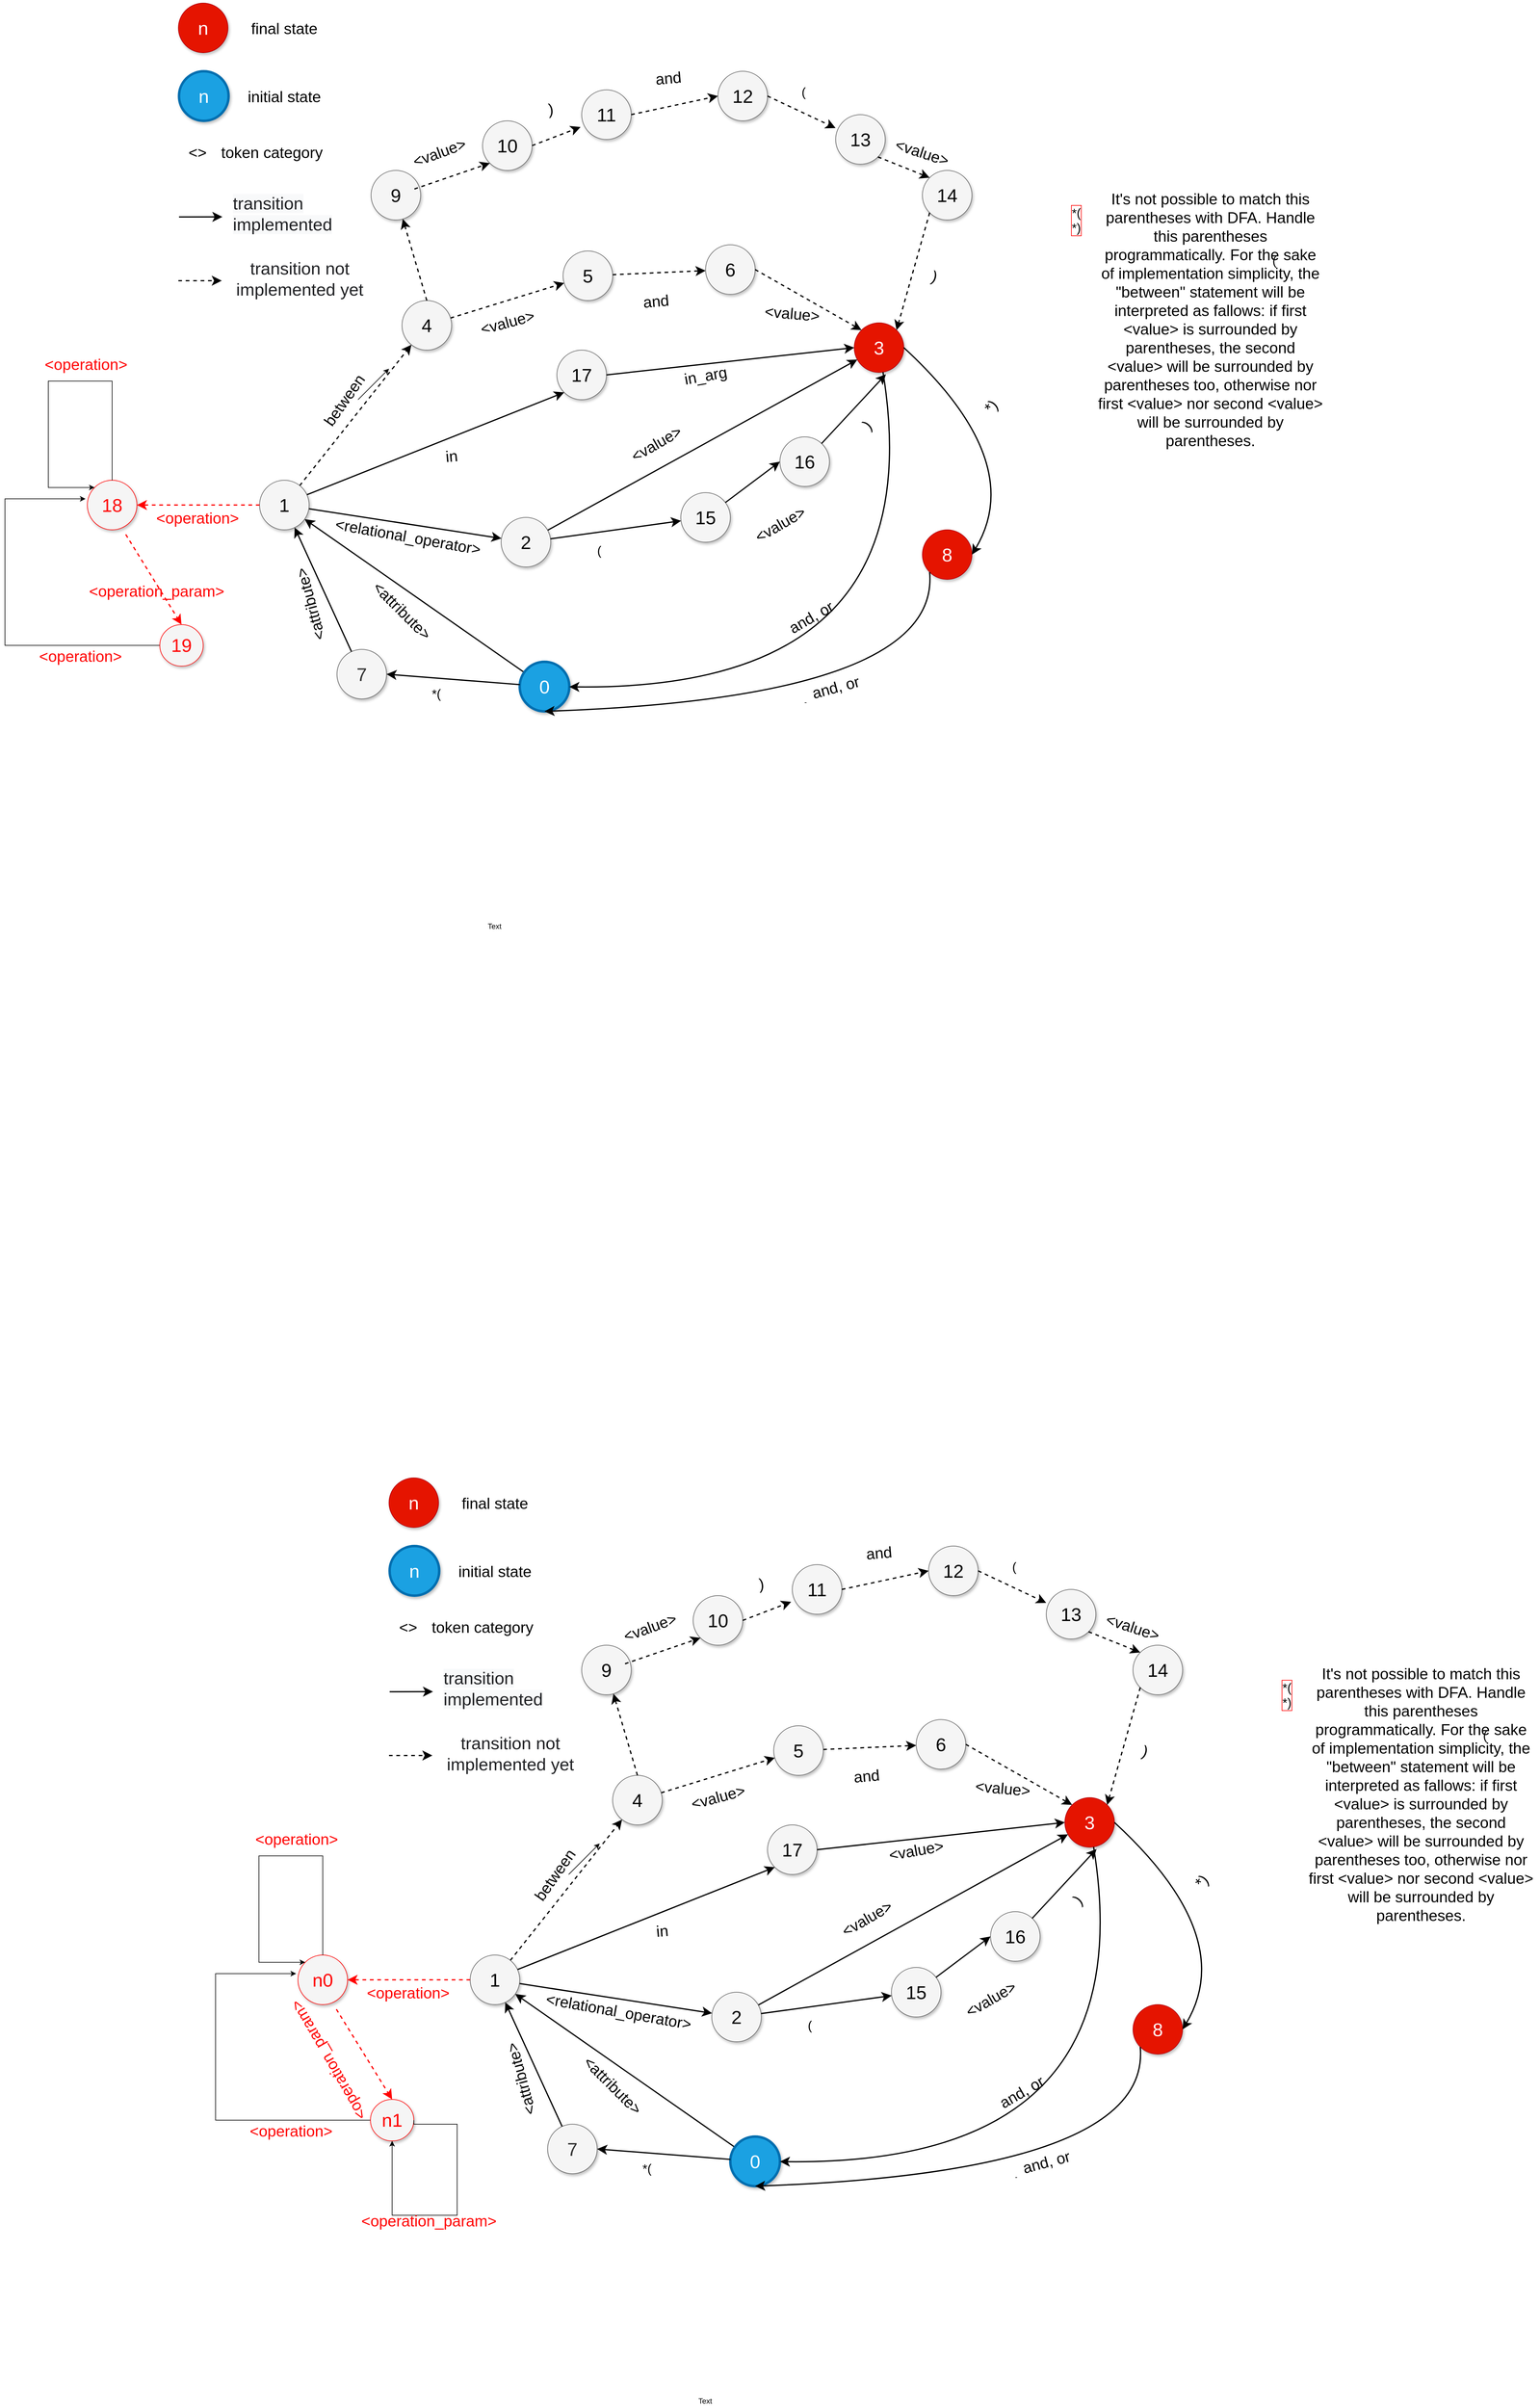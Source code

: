 <mxfile version="16.2.4" type="device"><diagram id="osMgv46of1AgDIOS48SX" name="Page-1"><mxGraphModel dx="2758" dy="1080" grid="1" gridSize="10" guides="1" tooltips="1" connect="1" arrows="1" fold="1" page="1" pageScale="1" pageWidth="827" pageHeight="1169" math="0" shadow="0"><root><mxCell id="0"/><mxCell id="1" parent="0"/><mxCell id="k3PAasYF03TYE0h-W1hV-1" style="edgeStyle=none;curved=1;html=1;startSize=10;endArrow=classic;endFill=1;endSize=10;strokeColor=#000000;strokeWidth=2;fontSize=12;" parent="1" source="k3PAasYF03TYE0h-W1hV-2" target="k3PAasYF03TYE0h-W1hV-5" edge="1"><mxGeometry relative="1" as="geometry"/></mxCell><mxCell id="k3PAasYF03TYE0h-W1hV-2" value="0" style="ellipse;whiteSpace=wrap;html=1;rounded=0;shadow=1;strokeColor=#006EAF;strokeWidth=4;fontSize=30;align=center;fillColor=#1ba1e2;fontColor=#ffffff;" parent="1" vertex="1"><mxGeometry x="971" y="1472.94" width="80" height="80" as="geometry"/></mxCell><mxCell id="k3PAasYF03TYE0h-W1hV-3" style="edgeStyle=none;curved=1;html=1;startSize=10;endFill=1;endSize=10;strokeWidth=2;fontSize=12;" parent="1" source="k3PAasYF03TYE0h-W1hV-5" target="k3PAasYF03TYE0h-W1hV-10" edge="1"><mxGeometry relative="1" as="geometry"/></mxCell><mxCell id="k3PAasYF03TYE0h-W1hV-4" style="edgeStyle=none;curved=1;html=1;startSize=10;endFill=1;endSize=10;strokeWidth=2;fontSize=12;dashed=1;" parent="1" source="k3PAasYF03TYE0h-W1hV-5" target="k3PAasYF03TYE0h-W1hV-8" edge="1"><mxGeometry relative="1" as="geometry"/></mxCell><mxCell id="k3PAasYF03TYE0h-W1hV-5" value="1" style="ellipse;whiteSpace=wrap;html=1;rounded=0;shadow=1;strokeColor=#666666;strokeWidth=1;fontSize=30;align=center;fillColor=#f5f5f5;" parent="1" vertex="1"><mxGeometry x="551" y="1180" width="80" height="80" as="geometry"/></mxCell><mxCell id="k3PAasYF03TYE0h-W1hV-6" value="3" style="ellipse;whiteSpace=wrap;html=1;rounded=0;shadow=1;strokeColor=#B20000;strokeWidth=1;fontSize=30;align=center;fillColor=#e51400;fontColor=#ffffff;" parent="1" vertex="1"><mxGeometry x="1511" y="926" width="80" height="80" as="geometry"/></mxCell><mxCell id="k3PAasYF03TYE0h-W1hV-7" style="edgeStyle=none;curved=1;html=1;startSize=10;endFill=1;endSize=10;strokeWidth=2;fontSize=12;dashed=1;" parent="1" source="k3PAasYF03TYE0h-W1hV-8" target="k3PAasYF03TYE0h-W1hV-12" edge="1"><mxGeometry relative="1" as="geometry"/></mxCell><mxCell id="k3PAasYF03TYE0h-W1hV-8" value="4" style="ellipse;whiteSpace=wrap;html=1;rounded=0;shadow=1;strokeColor=#666666;strokeWidth=1;fontSize=30;align=center;fillColor=#f5f5f5;" parent="1" vertex="1"><mxGeometry x="781" y="890" width="80" height="80" as="geometry"/></mxCell><mxCell id="k3PAasYF03TYE0h-W1hV-9" style="edgeStyle=none;curved=1;html=1;startSize=10;endFill=1;endSize=10;strokeWidth=2;fontSize=12;" parent="1" source="k3PAasYF03TYE0h-W1hV-10" target="k3PAasYF03TYE0h-W1hV-6" edge="1"><mxGeometry relative="1" as="geometry"/></mxCell><mxCell id="k3PAasYF03TYE0h-W1hV-10" value="2" style="ellipse;whiteSpace=wrap;html=1;rounded=0;shadow=1;strokeColor=#666666;strokeWidth=1;fontSize=30;align=center;fillColor=#f5f5f5;" parent="1" vertex="1"><mxGeometry x="941" y="1240" width="80" height="80" as="geometry"/></mxCell><mxCell id="k3PAasYF03TYE0h-W1hV-11" style="edgeStyle=none;curved=1;html=1;startSize=10;endFill=1;endSize=10;strokeWidth=2;fontSize=12;dashed=1;" parent="1" source="k3PAasYF03TYE0h-W1hV-12" target="k3PAasYF03TYE0h-W1hV-13" edge="1"><mxGeometry relative="1" as="geometry"/></mxCell><mxCell id="k3PAasYF03TYE0h-W1hV-12" value="5" style="ellipse;whiteSpace=wrap;html=1;rounded=0;shadow=1;strokeColor=#666666;strokeWidth=1;fontSize=30;align=center;fillColor=#f5f5f5;" parent="1" vertex="1"><mxGeometry x="1041" y="810" width="80" height="80" as="geometry"/></mxCell><mxCell id="k3PAasYF03TYE0h-W1hV-13" value="6" style="ellipse;whiteSpace=wrap;html=1;rounded=0;shadow=1;strokeColor=#666666;strokeWidth=1;fontSize=30;align=center;fillColor=#f5f5f5;" parent="1" vertex="1"><mxGeometry x="1271" y="800" width="80" height="80" as="geometry"/></mxCell><mxCell id="k3PAasYF03TYE0h-W1hV-14" value="&amp;lt;relational_operator&amp;gt;" style="text;html=1;strokeColor=none;fillColor=none;align=center;verticalAlign=middle;whiteSpace=wrap;rounded=0;shadow=1;labelBackgroundColor=none;fontSize=25;rotation=10;" parent="1" vertex="1"><mxGeometry x="771" y="1260" width="40" height="20" as="geometry"/></mxCell><mxCell id="k3PAasYF03TYE0h-W1hV-15" value="&amp;lt;value&amp;gt;" style="text;html=1;strokeColor=none;fillColor=none;align=center;verticalAlign=middle;whiteSpace=wrap;rounded=0;shadow=1;labelBackgroundColor=none;fontSize=25;rotation=-15;" parent="1" vertex="1"><mxGeometry x="931" y="904" width="40" height="40" as="geometry"/></mxCell><mxCell id="k3PAasYF03TYE0h-W1hV-16" value="7" style="ellipse;whiteSpace=wrap;html=1;rounded=0;shadow=1;strokeWidth=1;fontSize=30;align=center;fillColor=#f5f5f5;strokeColor=#666666;fontColor=#333333;" parent="1" vertex="1"><mxGeometry x="676" y="1452.94" width="80" height="80" as="geometry"/></mxCell><mxCell id="k3PAasYF03TYE0h-W1hV-17" style="edgeStyle=none;curved=1;html=1;startSize=10;endArrow=classic;endFill=1;endSize=10;strokeColor=#000000;strokeWidth=2;fontSize=12;entryX=1;entryY=0.5;entryDx=0;entryDy=0;" parent="1" source="k3PAasYF03TYE0h-W1hV-2" target="k3PAasYF03TYE0h-W1hV-16" edge="1"><mxGeometry relative="1" as="geometry"><mxPoint x="331" y="1350" as="sourcePoint"/><mxPoint x="551" y="1350" as="targetPoint"/></mxGeometry></mxCell><mxCell id="k3PAasYF03TYE0h-W1hV-18" value="*(" style="text;html=1;resizable=0;points=[];align=center;verticalAlign=middle;labelBackgroundColor=none;fontSize=20;" parent="k3PAasYF03TYE0h-W1hV-17" vertex="1" connectable="0"><mxGeometry x="0.255" y="-5" relative="1" as="geometry"><mxPoint x="-0.36" y="29.03" as="offset"/></mxGeometry></mxCell><mxCell id="k3PAasYF03TYE0h-W1hV-19" value="16" style="ellipse;whiteSpace=wrap;html=1;rounded=0;shadow=1;strokeColor=#666666;strokeWidth=1;fontSize=30;align=center;fillColor=#f5f5f5;" parent="1" vertex="1"><mxGeometry x="1391" y="1110" width="80" height="80" as="geometry"/></mxCell><mxCell id="k3PAasYF03TYE0h-W1hV-20" value="15" style="ellipse;whiteSpace=wrap;html=1;rounded=0;shadow=1;strokeColor=#666666;strokeWidth=1;fontSize=30;align=center;fillColor=#f5f5f5;" parent="1" vertex="1"><mxGeometry x="1231" y="1200" width="80" height="80" as="geometry"/></mxCell><mxCell id="k3PAasYF03TYE0h-W1hV-21" style="edgeStyle=none;curved=1;html=1;startSize=10;endFill=1;endSize=10;strokeWidth=2;fontSize=12;" parent="1" source="k3PAasYF03TYE0h-W1hV-10" target="k3PAasYF03TYE0h-W1hV-20" edge="1"><mxGeometry relative="1" as="geometry"><mxPoint x="1257.03" y="1002.626" as="sourcePoint"/><mxPoint x="1474.978" y="897.39" as="targetPoint"/></mxGeometry></mxCell><mxCell id="k3PAasYF03TYE0h-W1hV-22" style="edgeStyle=none;curved=1;html=1;startSize=10;endFill=1;endSize=10;strokeWidth=2;fontSize=12;entryX=0;entryY=0.5;entryDx=0;entryDy=0;" parent="1" source="k3PAasYF03TYE0h-W1hV-20" target="k3PAasYF03TYE0h-W1hV-19" edge="1"><mxGeometry relative="1" as="geometry"><mxPoint x="1440.996" y="1040.002" as="sourcePoint"/><mxPoint x="1524.388" y="1095.692" as="targetPoint"/></mxGeometry></mxCell><mxCell id="k3PAasYF03TYE0h-W1hV-23" style="edgeStyle=none;curved=1;html=1;startSize=10;endFill=1;endSize=10;strokeWidth=2;fontSize=12;entryX=0.638;entryY=1.038;entryDx=0;entryDy=0;entryPerimeter=0;" parent="1" source="k3PAasYF03TYE0h-W1hV-19" target="k3PAasYF03TYE0h-W1hV-6" edge="1"><mxGeometry relative="1" as="geometry"><mxPoint x="1361.004" y="1006.786" as="sourcePoint"/><mxPoint x="1523.25" y="950" as="targetPoint"/></mxGeometry></mxCell><mxCell id="k3PAasYF03TYE0h-W1hV-24" style="edgeStyle=none;curved=1;html=1;startSize=10;endFill=1;endSize=10;strokeWidth=2;fontSize=12;" parent="1" source="k3PAasYF03TYE0h-W1hV-6" target="k3PAasYF03TYE0h-W1hV-2" edge="1"><mxGeometry relative="1" as="geometry"><mxPoint x="1549.044" y="892.357" as="sourcePoint"/><mxPoint x="1902.965" y="1007.617" as="targetPoint"/><Array as="points"><mxPoint x="1641" y="1520"/></Array></mxGeometry></mxCell><mxCell id="k3PAasYF03TYE0h-W1hV-25" style="edgeStyle=none;curved=1;html=1;startSize=10;endFill=1;endSize=10;strokeWidth=2;fontSize=12;" parent="1" source="k3PAasYF03TYE0h-W1hV-16" target="k3PAasYF03TYE0h-W1hV-5" edge="1"><mxGeometry relative="1" as="geometry"><mxPoint x="554.273" y="1312.266" as="sourcePoint"/><mxPoint x="657.741" y="1017.738" as="targetPoint"/></mxGeometry></mxCell><mxCell id="k3PAasYF03TYE0h-W1hV-26" value="&amp;lt;attribute&amp;gt;" style="text;html=1;strokeColor=none;fillColor=none;align=center;verticalAlign=middle;whiteSpace=wrap;rounded=0;shadow=1;labelBackgroundColor=none;fontSize=25;rotation=-105;" parent="1" vertex="1"><mxGeometry x="621" y="1370" width="22" height="20" as="geometry"/></mxCell><mxCell id="k3PAasYF03TYE0h-W1hV-27" style="edgeStyle=none;curved=1;html=1;startSize=10;endFill=1;endSize=10;strokeWidth=2;fontSize=12;exitX=1;exitY=0.5;exitDx=0;exitDy=0;entryX=0;entryY=0;entryDx=0;entryDy=0;dashed=1;" parent="1" source="k3PAasYF03TYE0h-W1hV-13" target="k3PAasYF03TYE0h-W1hV-6" edge="1"><mxGeometry relative="1" as="geometry"><mxPoint x="987.911" y="744.587" as="sourcePoint"/><mxPoint x="1104.135" y="695.522" as="targetPoint"/></mxGeometry></mxCell><mxCell id="k3PAasYF03TYE0h-W1hV-28" value="8" style="ellipse;whiteSpace=wrap;html=1;rounded=0;shadow=1;strokeColor=#B20000;strokeWidth=1;fontSize=30;align=center;fillColor=#e51400;fontColor=#ffffff;" parent="1" vertex="1"><mxGeometry x="1621" y="1260" width="80" height="80" as="geometry"/></mxCell><mxCell id="k3PAasYF03TYE0h-W1hV-29" style="edgeStyle=none;curved=1;html=1;startSize=10;endFill=1;endSize=10;strokeWidth=2;fontSize=12;entryX=1;entryY=0.5;entryDx=0;entryDy=0;exitX=1;exitY=0.5;exitDx=0;exitDy=0;" parent="1" source="k3PAasYF03TYE0h-W1hV-6" target="k3PAasYF03TYE0h-W1hV-28" edge="1"><mxGeometry relative="1" as="geometry"><mxPoint x="1259.766" y="934.675" as="sourcePoint"/><mxPoint x="1298.54" y="863.04" as="targetPoint"/><Array as="points"><mxPoint x="1791" y="1150"/></Array></mxGeometry></mxCell><mxCell id="k3PAasYF03TYE0h-W1hV-30" value="-" style="edgeStyle=none;curved=1;html=1;startSize=10;endFill=1;endSize=10;strokeWidth=2;fontSize=12;exitX=0;exitY=1;exitDx=0;exitDy=0;entryX=0.5;entryY=1;entryDx=0;entryDy=0;" parent="1" source="k3PAasYF03TYE0h-W1hV-28" target="k3PAasYF03TYE0h-W1hV-2" edge="1"><mxGeometry relative="1" as="geometry"><mxPoint x="1305.722" y="855.608" as="sourcePoint"/><mxPoint x="438.036" y="1035.111" as="targetPoint"/><Array as="points"><mxPoint x="1651" y="1530"/></Array></mxGeometry></mxCell><mxCell id="k3PAasYF03TYE0h-W1hV-31" value="9" style="ellipse;whiteSpace=wrap;html=1;rounded=0;shadow=1;strokeColor=#666666;strokeWidth=1;fontSize=30;align=center;fillColor=#f5f5f5;" parent="1" vertex="1"><mxGeometry x="731" y="680" width="80" height="80" as="geometry"/></mxCell><mxCell id="k3PAasYF03TYE0h-W1hV-32" value="10" style="ellipse;whiteSpace=wrap;html=1;rounded=0;shadow=1;strokeColor=#666666;strokeWidth=1;fontSize=30;align=center;fillColor=#f5f5f5;" parent="1" vertex="1"><mxGeometry x="911" y="600" width="80" height="80" as="geometry"/></mxCell><mxCell id="k3PAasYF03TYE0h-W1hV-33" value="11" style="ellipse;whiteSpace=wrap;html=1;rounded=0;shadow=1;strokeColor=#666666;strokeWidth=1;fontSize=30;align=center;fillColor=#f5f5f5;" parent="1" vertex="1"><mxGeometry x="1071" y="550" width="80" height="80" as="geometry"/></mxCell><mxCell id="k3PAasYF03TYE0h-W1hV-34" value="12" style="ellipse;whiteSpace=wrap;html=1;rounded=0;shadow=1;strokeColor=#666666;strokeWidth=1;fontSize=30;align=center;fillColor=#f5f5f5;" parent="1" vertex="1"><mxGeometry x="1291" y="520" width="80" height="80" as="geometry"/></mxCell><mxCell id="k3PAasYF03TYE0h-W1hV-35" value="13" style="ellipse;whiteSpace=wrap;html=1;rounded=0;shadow=1;strokeColor=#666666;strokeWidth=1;fontSize=30;align=center;fillColor=#f5f5f5;" parent="1" vertex="1"><mxGeometry x="1481" y="590" width="80" height="80" as="geometry"/></mxCell><mxCell id="k3PAasYF03TYE0h-W1hV-36" value="14" style="ellipse;whiteSpace=wrap;html=1;rounded=0;shadow=1;strokeColor=#666666;strokeWidth=1;fontSize=30;align=center;fillColor=#f5f5f5;" parent="1" vertex="1"><mxGeometry x="1621" y="680" width="80" height="80" as="geometry"/></mxCell><mxCell id="k3PAasYF03TYE0h-W1hV-37" style="edgeStyle=none;curved=1;html=1;startSize=10;endFill=1;endSize=10;strokeWidth=2;fontSize=12;exitX=0.5;exitY=0;exitDx=0;exitDy=0;dashed=1;" parent="1" source="k3PAasYF03TYE0h-W1hV-8" target="k3PAasYF03TYE0h-W1hV-31" edge="1"><mxGeometry relative="1" as="geometry"><mxPoint x="871" y="860" as="sourcePoint"/><mxPoint x="777.858" y="749.996" as="targetPoint"/></mxGeometry></mxCell><mxCell id="k3PAasYF03TYE0h-W1hV-38" style="edgeStyle=none;curved=1;html=1;startSize=10;endFill=1;endSize=10;strokeWidth=2;fontSize=12;entryX=0;entryY=1;entryDx=0;entryDy=0;dashed=1;" parent="1" target="k3PAasYF03TYE0h-W1hV-32" edge="1"><mxGeometry relative="1" as="geometry"><mxPoint x="801" y="710" as="sourcePoint"/><mxPoint x="941" y="620" as="targetPoint"/></mxGeometry></mxCell><mxCell id="k3PAasYF03TYE0h-W1hV-39" style="edgeStyle=none;curved=1;html=1;startSize=10;endFill=1;endSize=10;strokeWidth=2;fontSize=12;entryX=-0.023;entryY=0.75;entryDx=0;entryDy=0;entryPerimeter=0;dashed=1;exitX=1;exitY=0.5;exitDx=0;exitDy=0;" parent="1" source="k3PAasYF03TYE0h-W1hV-32" target="k3PAasYF03TYE0h-W1hV-33" edge="1"><mxGeometry relative="1" as="geometry"><mxPoint x="971" y="640" as="sourcePoint"/><mxPoint x="1097.858" y="632.416" as="targetPoint"/></mxGeometry></mxCell><mxCell id="k3PAasYF03TYE0h-W1hV-40" style="edgeStyle=none;curved=1;html=1;startSize=10;endFill=1;endSize=10;strokeWidth=2;fontSize=12;exitX=1;exitY=0.5;exitDx=0;exitDy=0;entryX=0;entryY=0.5;entryDx=0;entryDy=0;dashed=1;" parent="1" source="k3PAasYF03TYE0h-W1hV-33" target="k3PAasYF03TYE0h-W1hV-34" edge="1"><mxGeometry relative="1" as="geometry"><mxPoint x="1170.497" y="673.793" as="sourcePoint"/><mxPoint x="1277.358" y="626.206" as="targetPoint"/></mxGeometry></mxCell><mxCell id="k3PAasYF03TYE0h-W1hV-41" style="edgeStyle=none;curved=1;html=1;startSize=10;endFill=1;endSize=10;strokeWidth=2;fontSize=12;exitX=1;exitY=0.5;exitDx=0;exitDy=0;entryX=-0.002;entryY=0.271;entryDx=0;entryDy=0;entryPerimeter=0;dashed=1;" parent="1" source="k3PAasYF03TYE0h-W1hV-34" target="k3PAasYF03TYE0h-W1hV-35" edge="1"><mxGeometry relative="1" as="geometry"><mxPoint x="1224.497" y="737.583" as="sourcePoint"/><mxPoint x="1331.358" y="689.996" as="targetPoint"/></mxGeometry></mxCell><mxCell id="k3PAasYF03TYE0h-W1hV-42" style="edgeStyle=none;curved=1;html=1;startSize=10;endFill=1;endSize=10;strokeWidth=2;fontSize=12;entryX=0;entryY=0;entryDx=0;entryDy=0;exitX=1;exitY=1;exitDx=0;exitDy=0;dashed=1;" parent="1" source="k3PAasYF03TYE0h-W1hV-35" target="k3PAasYF03TYE0h-W1hV-36" edge="1"><mxGeometry relative="1" as="geometry"><mxPoint x="1360.997" y="737.583" as="sourcePoint"/><mxPoint x="1467.858" y="689.996" as="targetPoint"/></mxGeometry></mxCell><mxCell id="k3PAasYF03TYE0h-W1hV-43" style="edgeStyle=none;curved=1;html=1;startSize=10;endFill=1;endSize=10;strokeWidth=2;fontSize=12;entryX=1;entryY=0;entryDx=0;entryDy=0;exitX=0;exitY=1;exitDx=0;exitDy=0;dashed=1;" parent="1" source="k3PAasYF03TYE0h-W1hV-36" target="k3PAasYF03TYE0h-W1hV-6" edge="1"><mxGeometry relative="1" as="geometry"><mxPoint x="1350.997" y="717.583" as="sourcePoint"/><mxPoint x="1457.858" y="669.996" as="targetPoint"/></mxGeometry></mxCell><mxCell id="k3PAasYF03TYE0h-W1hV-44" value="&amp;lt;attribute&amp;gt;" style="text;html=1;strokeColor=none;fillColor=none;align=center;verticalAlign=middle;whiteSpace=wrap;rounded=0;shadow=1;labelBackgroundColor=none;fontSize=25;rotation=45;" parent="1" vertex="1"><mxGeometry x="771" y="1380" width="22" height="20" as="geometry"/></mxCell><mxCell id="k3PAasYF03TYE0h-W1hV-45" value="between" style="text;html=1;strokeColor=none;fillColor=none;align=center;verticalAlign=middle;whiteSpace=wrap;rounded=0;shadow=1;labelBackgroundColor=none;fontSize=25;rotation=-55;" parent="1" vertex="1"><mxGeometry x="676" y="1040" width="22" height="20" as="geometry"/></mxCell><mxCell id="k3PAasYF03TYE0h-W1hV-46" value="&amp;lt;value&amp;gt;" style="text;html=1;strokeColor=none;fillColor=none;align=center;verticalAlign=middle;whiteSpace=wrap;rounded=0;shadow=1;labelBackgroundColor=none;fontSize=25;rotation=-30;" parent="1" vertex="1"><mxGeometry x="1171" y="1100" width="40" height="40" as="geometry"/></mxCell><mxCell id="k3PAasYF03TYE0h-W1hV-47" value="(" style="text;html=1;resizable=0;points=[];align=center;verticalAlign=middle;labelBackgroundColor=none;fontSize=20;" parent="1" vertex="1" connectable="0"><mxGeometry x="660.999" y="1459.997" as="geometry"><mxPoint x="438" y="-167" as="offset"/></mxGeometry></mxCell><mxCell id="k3PAasYF03TYE0h-W1hV-48" value="&amp;lt;value&amp;gt;" style="text;html=1;strokeColor=none;fillColor=none;align=center;verticalAlign=middle;whiteSpace=wrap;rounded=0;shadow=1;labelBackgroundColor=none;fontSize=25;rotation=-30;" parent="1" vertex="1"><mxGeometry x="1371" y="1230" width="40" height="40" as="geometry"/></mxCell><mxCell id="k3PAasYF03TYE0h-W1hV-49" value=")" style="text;html=1;strokeColor=none;fillColor=none;align=center;verticalAlign=middle;whiteSpace=wrap;rounded=0;shadow=1;labelBackgroundColor=none;fontSize=25;rotation=-45;" parent="1" vertex="1"><mxGeometry x="1511" y="1070" width="40" height="40" as="geometry"/></mxCell><mxCell id="k3PAasYF03TYE0h-W1hV-50" value="and, or" style="text;html=1;strokeColor=none;fillColor=none;align=center;verticalAlign=middle;whiteSpace=wrap;rounded=0;shadow=1;labelBackgroundColor=none;fontSize=25;rotation=-15;" parent="1" vertex="1"><mxGeometry x="1411" y="1492.94" width="140" height="40" as="geometry"/></mxCell><mxCell id="k3PAasYF03TYE0h-W1hV-51" value="and, or" style="text;html=1;strokeColor=none;fillColor=none;align=center;verticalAlign=middle;whiteSpace=wrap;rounded=0;shadow=1;labelBackgroundColor=none;fontSize=25;rotation=-30;" parent="1" vertex="1"><mxGeometry x="1371" y="1380" width="140" height="40" as="geometry"/></mxCell><mxCell id="k3PAasYF03TYE0h-W1hV-52" value="*)" style="text;html=1;strokeColor=none;fillColor=none;align=center;verticalAlign=middle;whiteSpace=wrap;rounded=0;shadow=1;labelBackgroundColor=none;fontSize=25;rotation=-45;" parent="1" vertex="1"><mxGeometry x="1711" y="1040" width="40" height="40" as="geometry"/></mxCell><mxCell id="k3PAasYF03TYE0h-W1hV-53" value="(" style="text;html=1;resizable=0;points=[];align=center;verticalAlign=middle;labelBackgroundColor=none;fontSize=20;" parent="1" vertex="1" connectable="0"><mxGeometry x="1750.999" y="991.997" as="geometry"><mxPoint x="438" y="-167" as="offset"/></mxGeometry></mxCell><mxCell id="k3PAasYF03TYE0h-W1hV-54" value="&amp;lt;value&amp;gt;" style="text;html=1;strokeColor=none;fillColor=none;align=center;verticalAlign=middle;whiteSpace=wrap;rounded=0;shadow=1;labelBackgroundColor=none;fontSize=25;rotation=-20;" parent="1" vertex="1"><mxGeometry x="821" y="630" width="40" height="40" as="geometry"/></mxCell><mxCell id="k3PAasYF03TYE0h-W1hV-55" value="&amp;lt;value&amp;gt;" style="text;html=1;strokeColor=none;fillColor=none;align=center;verticalAlign=middle;whiteSpace=wrap;rounded=0;shadow=1;labelBackgroundColor=none;fontSize=25;rotation=18;" parent="1" vertex="1"><mxGeometry x="1601" y="630" width="40" height="40" as="geometry"/></mxCell><mxCell id="k3PAasYF03TYE0h-W1hV-56" value="(" style="text;html=1;resizable=0;points=[];align=center;verticalAlign=middle;labelBackgroundColor=none;fontSize=20;" parent="1" vertex="1" connectable="0"><mxGeometry x="990.999" y="719.997" as="geometry"><mxPoint x="438" y="-167" as="offset"/></mxGeometry></mxCell><mxCell id="k3PAasYF03TYE0h-W1hV-57" value=")" style="text;html=1;strokeColor=none;fillColor=none;align=center;verticalAlign=middle;whiteSpace=wrap;rounded=0;shadow=1;labelBackgroundColor=none;fontSize=25;rotation=17;" parent="1" vertex="1"><mxGeometry x="1621" y="830" width="40" height="40" as="geometry"/></mxCell><mxCell id="k3PAasYF03TYE0h-W1hV-58" value=")" style="text;html=1;strokeColor=none;fillColor=none;align=center;verticalAlign=middle;whiteSpace=wrap;rounded=0;shadow=1;labelBackgroundColor=none;fontSize=25;rotation=-5;" parent="1" vertex="1"><mxGeometry x="1001" y="560" width="40" height="40" as="geometry"/></mxCell><mxCell id="k3PAasYF03TYE0h-W1hV-59" value="and" style="text;html=1;strokeColor=none;fillColor=none;align=center;verticalAlign=middle;whiteSpace=wrap;rounded=0;shadow=1;labelBackgroundColor=none;fontSize=25;rotation=-5;" parent="1" vertex="1"><mxGeometry x="1191" y="510" width="40" height="40" as="geometry"/></mxCell><mxCell id="k3PAasYF03TYE0h-W1hV-60" value="&amp;lt;value&amp;gt;" style="text;html=1;strokeColor=none;fillColor=none;align=center;verticalAlign=middle;whiteSpace=wrap;rounded=0;shadow=1;labelBackgroundColor=none;fontSize=25;rotation=5;" parent="1" vertex="1"><mxGeometry x="1391" y="890" width="40" height="40" as="geometry"/></mxCell><mxCell id="k3PAasYF03TYE0h-W1hV-61" value="and" style="text;html=1;strokeColor=none;fillColor=none;align=center;verticalAlign=middle;whiteSpace=wrap;rounded=0;shadow=1;labelBackgroundColor=none;fontSize=25;rotation=-5;" parent="1" vertex="1"><mxGeometry x="1171" y="870" width="40" height="40" as="geometry"/></mxCell><mxCell id="k3PAasYF03TYE0h-W1hV-62" value="17" style="ellipse;whiteSpace=wrap;html=1;rounded=0;shadow=1;strokeColor=#666666;strokeWidth=1;fontSize=30;align=center;fillColor=#f5f5f5;" parent="1" vertex="1"><mxGeometry x="1031" y="970" width="80" height="80" as="geometry"/></mxCell><mxCell id="k3PAasYF03TYE0h-W1hV-63" style="edgeStyle=none;curved=1;html=1;startSize=10;endArrow=classic;endFill=1;endSize=10;strokeColor=#000000;strokeWidth=2;fontSize=12;exitX=0.958;exitY=0.292;exitDx=0;exitDy=0;entryX=0;entryY=1;entryDx=0;entryDy=0;exitPerimeter=0;" parent="1" source="k3PAasYF03TYE0h-W1hV-5" target="k3PAasYF03TYE0h-W1hV-62" edge="1"><mxGeometry relative="1" as="geometry"><mxPoint x="581" y="1180" as="sourcePoint"/><mxPoint x="540" y="960" as="targetPoint"/></mxGeometry></mxCell><mxCell id="k3PAasYF03TYE0h-W1hV-64" style="edgeStyle=none;curved=1;html=1;startSize=10;endArrow=classic;endFill=1;endSize=10;strokeColor=#000000;strokeWidth=2;fontSize=12;exitX=1;exitY=0.5;exitDx=0;exitDy=0;entryX=0;entryY=0.5;entryDx=0;entryDy=0;" parent="1" source="k3PAasYF03TYE0h-W1hV-62" target="k3PAasYF03TYE0h-W1hV-6" edge="1"><mxGeometry relative="1" as="geometry"><mxPoint x="637.64" y="1213.36" as="sourcePoint"/><mxPoint x="1052.716" y="1048.284" as="targetPoint"/></mxGeometry></mxCell><mxCell id="k3PAasYF03TYE0h-W1hV-65" value="in" style="text;html=1;strokeColor=none;fillColor=none;align=center;verticalAlign=middle;whiteSpace=wrap;rounded=0;shadow=1;labelBackgroundColor=none;fontSize=25;rotation=-5;" parent="1" vertex="1"><mxGeometry x="841" y="1120" width="40" height="40" as="geometry"/></mxCell><mxCell id="k3PAasYF03TYE0h-W1hV-66" value="in_arg" style="text;html=1;strokeColor=none;fillColor=none;align=center;verticalAlign=middle;whiteSpace=wrap;rounded=0;shadow=1;labelBackgroundColor=none;fontSize=25;rotation=-10;" parent="1" vertex="1"><mxGeometry x="1251" y="990" width="40" height="40" as="geometry"/></mxCell><mxCell id="k3PAasYF03TYE0h-W1hV-67" value="n" style="ellipse;whiteSpace=wrap;html=1;rounded=0;shadow=1;strokeColor=#B20000;strokeWidth=1;fontSize=30;align=center;fillColor=#e51400;fontColor=#ffffff;" parent="1" vertex="1"><mxGeometry x="420" y="410" width="80" height="80" as="geometry"/></mxCell><mxCell id="k3PAasYF03TYE0h-W1hV-68" value="final state" style="text;html=1;strokeColor=none;fillColor=none;align=center;verticalAlign=middle;whiteSpace=wrap;rounded=0;shadow=1;labelBackgroundColor=none;fontSize=25;rotation=0;" parent="1" vertex="1"><mxGeometry x="511" y="430" width="160" height="40" as="geometry"/></mxCell><mxCell id="k3PAasYF03TYE0h-W1hV-69" value="n" style="ellipse;whiteSpace=wrap;html=1;rounded=0;shadow=1;strokeColor=#006EAF;strokeWidth=4;fontSize=30;align=center;fillColor=#1ba1e2;fontColor=#ffffff;" parent="1" vertex="1"><mxGeometry x="421" y="520" width="80" height="80" as="geometry"/></mxCell><mxCell id="k3PAasYF03TYE0h-W1hV-70" value="initial state" style="text;html=1;strokeColor=none;fillColor=none;align=center;verticalAlign=middle;whiteSpace=wrap;rounded=0;shadow=1;labelBackgroundColor=none;fontSize=25;rotation=0;" parent="1" vertex="1"><mxGeometry x="511" y="540" width="160" height="40" as="geometry"/></mxCell><mxCell id="k3PAasYF03TYE0h-W1hV-71" value="&amp;lt;&amp;gt;" style="text;html=1;strokeColor=none;fillColor=none;align=center;verticalAlign=middle;whiteSpace=wrap;rounded=0;shadow=1;labelBackgroundColor=none;fontSize=25;rotation=0;" parent="1" vertex="1"><mxGeometry x="431" y="630" width="40" height="40" as="geometry"/></mxCell><mxCell id="k3PAasYF03TYE0h-W1hV-72" value="token category" style="text;html=1;strokeColor=none;fillColor=none;align=center;verticalAlign=middle;whiteSpace=wrap;rounded=0;shadow=1;labelBackgroundColor=none;fontSize=25;rotation=0;" parent="1" vertex="1"><mxGeometry x="481" y="630" width="180" height="40" as="geometry"/></mxCell><mxCell id="k3PAasYF03TYE0h-W1hV-73" style="edgeStyle=none;curved=1;html=1;startSize=10;endFill=1;endSize=10;strokeWidth=2;fontSize=12;dashed=1;" parent="1" edge="1"><mxGeometry relative="1" as="geometry"><mxPoint x="420" y="858" as="sourcePoint"/><mxPoint x="490" y="858" as="targetPoint"/></mxGeometry></mxCell><mxCell id="k3PAasYF03TYE0h-W1hV-74" style="edgeStyle=none;curved=1;html=1;startSize=10;endArrow=classic;endFill=1;endSize=10;strokeColor=#000000;strokeWidth=2;fontSize=12;exitX=0.958;exitY=0.292;exitDx=0;exitDy=0;exitPerimeter=0;" parent="1" edge="1"><mxGeometry relative="1" as="geometry"><mxPoint x="421" y="755.08" as="sourcePoint"/><mxPoint x="491" y="755" as="targetPoint"/></mxGeometry></mxCell><mxCell id="k3PAasYF03TYE0h-W1hV-75" value="&lt;br class=&quot;Apple-interchange-newline&quot;&gt;&lt;span style=&quot;color: rgb(32 , 33 , 36) ; font-family: &amp;#34;arial&amp;#34; , sans-serif ; font-size: 28px ; text-align: left&quot;&gt;transition not implemented yet&lt;/span&gt;" style="text;html=1;strokeColor=none;fillColor=none;align=center;verticalAlign=middle;whiteSpace=wrap;rounded=0;shadow=1;labelBackgroundColor=none;fontSize=25;rotation=0;" parent="1" vertex="1"><mxGeometry x="511" y="820" width="210" height="40" as="geometry"/></mxCell><mxCell id="k3PAasYF03TYE0h-W1hV-76" value="&lt;span style=&quot;font-style: normal ; font-weight: 400 ; letter-spacing: normal ; text-indent: 0px ; text-transform: none ; word-spacing: 0px ; background-color: rgb(248 , 249 , 250) ; color: rgb(32 , 33 , 36) ; font-family: &amp;#34;arial&amp;#34; , sans-serif ; font-size: 28px ; text-align: left&quot;&gt;transition implemented&lt;/span&gt;" style="text;whiteSpace=wrap;html=1;" parent="1" vertex="1"><mxGeometry x="506" y="710" width="170" height="50" as="geometry"/></mxCell><mxCell id="k3PAasYF03TYE0h-W1hV-77" value="*(&lt;br&gt;*)" style="text;html=1;resizable=0;points=[];align=center;verticalAlign=middle;labelBackgroundColor=none;fontSize=20;labelBorderColor=#FF0000;" parent="1" vertex="1" connectable="0"><mxGeometry x="2061.0" y="1310.003" as="geometry"><mxPoint x="-192" y="-550" as="offset"/></mxGeometry></mxCell><mxCell id="k3PAasYF03TYE0h-W1hV-78" value="It's not possible to match this parentheses with DFA. Handle this parentheses programmatically. For the sake of implementation simplicity, the &quot;between&quot; statement will be interpreted as fallows: if first &amp;lt;value&amp;gt; is surrounded by parentheses, the second &amp;lt;value&amp;gt; will be surrounded by parentheses too, otherwise nor first &amp;lt;value&amp;gt; nor second &amp;lt;value&amp;gt; will be surrounded by parentheses." style="text;html=1;strokeColor=none;fillColor=none;align=center;verticalAlign=middle;whiteSpace=wrap;rounded=0;shadow=1;labelBackgroundColor=none;fontSize=25;rotation=0;" parent="1" vertex="1"><mxGeometry x="1901" y="900" width="370" height="40" as="geometry"/></mxCell><mxCell id="k3PAasYF03TYE0h-W1hV-79" value="18" style="ellipse;whiteSpace=wrap;html=1;rounded=0;shadow=1;strokeWidth=1;fontSize=30;align=center;fillColor=#f5f5f5;strokeColor=#FF0000;labelBackgroundColor=none;fontColor=#FF0000;" parent="1" vertex="1"><mxGeometry x="273" y="1180" width="80" height="80" as="geometry"/></mxCell><mxCell id="k3PAasYF03TYE0h-W1hV-80" style="edgeStyle=none;curved=1;html=1;startSize=10;endFill=1;endSize=10;strokeWidth=2;fontSize=12;dashed=1;exitX=0;exitY=0.5;exitDx=0;exitDy=0;entryX=1;entryY=0.5;entryDx=0;entryDy=0;strokeColor=#FF0000;" parent="1" source="k3PAasYF03TYE0h-W1hV-5" target="k3PAasYF03TYE0h-W1hV-79" edge="1"><mxGeometry relative="1" as="geometry"><mxPoint x="451.716" y="1291.716" as="sourcePoint"/><mxPoint x="500.334" y="1090.0" as="targetPoint"/></mxGeometry></mxCell><mxCell id="k3PAasYF03TYE0h-W1hV-81" value="&amp;lt;operation&amp;gt;" style="text;html=1;strokeColor=none;fillColor=none;align=center;verticalAlign=middle;whiteSpace=wrap;rounded=0;shadow=1;labelBackgroundColor=none;fontSize=25;rotation=0;fontColor=#FF0000;" parent="1" vertex="1"><mxGeometry x="440" y="1230" width="22" height="20" as="geometry"/></mxCell><mxCell id="vTlhzNAPYwmsUb8N2VdQ-13" style="edgeStyle=orthogonalEdgeStyle;rounded=0;orthogonalLoop=1;jettySize=auto;html=1;exitX=0;exitY=0.5;exitDx=0;exitDy=0;" parent="1" source="k3PAasYF03TYE0h-W1hV-82" edge="1"><mxGeometry relative="1" as="geometry"><mxPoint x="270" y="1210" as="targetPoint"/><Array as="points"><mxPoint x="140" y="1447"/><mxPoint x="140" y="1210"/></Array></mxGeometry></mxCell><mxCell id="k3PAasYF03TYE0h-W1hV-82" value="19" style="ellipse;whiteSpace=wrap;html=1;rounded=0;shadow=1;strokeWidth=1;fontSize=30;align=center;fillColor=#f5f5f5;strokeColor=#FF0000;fontColor=#FF0000;" parent="1" vertex="1"><mxGeometry x="390" y="1412.94" width="70" height="67.06" as="geometry"/></mxCell><mxCell id="k3PAasYF03TYE0h-W1hV-83" style="edgeStyle=none;curved=1;html=1;startSize=10;endFill=1;endSize=10;strokeWidth=2;fontSize=12;dashed=1;exitX=0.775;exitY=1.094;exitDx=0;exitDy=0;entryX=0.5;entryY=0;entryDx=0;entryDy=0;strokeColor=#FF0000;exitPerimeter=0;" parent="1" source="k3PAasYF03TYE0h-W1hV-79" target="k3PAasYF03TYE0h-W1hV-82" edge="1"><mxGeometry relative="1" as="geometry"><mxPoint x="318" y="1320" as="sourcePoint"/><mxPoint x="120" y="1320" as="targetPoint"/></mxGeometry></mxCell><mxCell id="k3PAasYF03TYE0h-W1hV-87" value="Text" style="text;html=1;align=center;verticalAlign=middle;resizable=0;points=[];autosize=1;" parent="1" vertex="1"><mxGeometry x="910" y="1890" width="40" height="20" as="geometry"/></mxCell><mxCell id="vTlhzNAPYwmsUb8N2VdQ-1" value="" style="endArrow=classic;html=1;rounded=0;" parent="1" edge="1"><mxGeometry width="50" height="50" relative="1" as="geometry"><mxPoint x="710" y="1050" as="sourcePoint"/><mxPoint x="760" y="1000" as="targetPoint"/></mxGeometry></mxCell><mxCell id="vTlhzNAPYwmsUb8N2VdQ-2" style="edgeStyle=orthogonalEdgeStyle;rounded=0;orthogonalLoop=1;jettySize=auto;html=1;exitX=0.5;exitY=0;exitDx=0;exitDy=0;entryX=0;entryY=0;entryDx=0;entryDy=0;" parent="1" source="k3PAasYF03TYE0h-W1hV-79" target="k3PAasYF03TYE0h-W1hV-79" edge="1"><mxGeometry relative="1" as="geometry"><Array as="points"><mxPoint x="313" y="1020"/><mxPoint x="210" y="1020"/><mxPoint x="210" y="1192"/></Array></mxGeometry></mxCell><mxCell id="vTlhzNAPYwmsUb8N2VdQ-3" value="&amp;lt;operation&amp;gt;" style="text;html=1;strokeColor=none;fillColor=none;align=center;verticalAlign=middle;whiteSpace=wrap;rounded=0;shadow=1;labelBackgroundColor=none;fontSize=25;rotation=0;fontColor=#FF0000;" parent="1" vertex="1"><mxGeometry x="260" y="982" width="22" height="20" as="geometry"/></mxCell><mxCell id="vTlhzNAPYwmsUb8N2VdQ-6" value="&amp;lt;operation_param&amp;gt;" style="text;html=1;strokeColor=none;fillColor=none;align=center;verticalAlign=middle;whiteSpace=wrap;rounded=0;shadow=1;labelBackgroundColor=none;fontSize=25;rotation=0;fontColor=#FF0000;" parent="1" vertex="1"><mxGeometry x="230" y="1350" width="310" height="16.58" as="geometry"/></mxCell><mxCell id="vTlhzNAPYwmsUb8N2VdQ-14" value="&amp;lt;operation&amp;gt;" style="text;html=1;strokeColor=none;fillColor=none;align=center;verticalAlign=middle;whiteSpace=wrap;rounded=0;shadow=1;labelBackgroundColor=none;fontSize=25;rotation=0;fontColor=#FF0000;" parent="1" vertex="1"><mxGeometry x="251" y="1452.94" width="22" height="20" as="geometry"/></mxCell><mxCell id="h6zqlicN5cgkke1C9NkE-1" style="edgeStyle=none;curved=1;html=1;startSize=10;endArrow=classic;endFill=1;endSize=10;strokeColor=#000000;strokeWidth=2;fontSize=12;" parent="1" source="h6zqlicN5cgkke1C9NkE-2" target="h6zqlicN5cgkke1C9NkE-5" edge="1"><mxGeometry relative="1" as="geometry"/></mxCell><mxCell id="h6zqlicN5cgkke1C9NkE-2" value="0" style="ellipse;whiteSpace=wrap;html=1;rounded=0;shadow=1;strokeColor=#006EAF;strokeWidth=4;fontSize=30;align=center;fillColor=#1ba1e2;fontColor=#ffffff;" parent="1" vertex="1"><mxGeometry x="1311" y="3852.94" width="80" height="80" as="geometry"/></mxCell><mxCell id="h6zqlicN5cgkke1C9NkE-3" style="edgeStyle=none;curved=1;html=1;startSize=10;endFill=1;endSize=10;strokeWidth=2;fontSize=12;" parent="1" source="h6zqlicN5cgkke1C9NkE-5" target="h6zqlicN5cgkke1C9NkE-10" edge="1"><mxGeometry relative="1" as="geometry"/></mxCell><mxCell id="h6zqlicN5cgkke1C9NkE-4" style="edgeStyle=none;curved=1;html=1;startSize=10;endFill=1;endSize=10;strokeWidth=2;fontSize=12;dashed=1;" parent="1" source="h6zqlicN5cgkke1C9NkE-5" target="h6zqlicN5cgkke1C9NkE-8" edge="1"><mxGeometry relative="1" as="geometry"/></mxCell><mxCell id="h6zqlicN5cgkke1C9NkE-5" value="1" style="ellipse;whiteSpace=wrap;html=1;rounded=0;shadow=1;strokeColor=#666666;strokeWidth=1;fontSize=30;align=center;fillColor=#f5f5f5;" parent="1" vertex="1"><mxGeometry x="891" y="3560" width="80" height="80" as="geometry"/></mxCell><mxCell id="h6zqlicN5cgkke1C9NkE-6" value="3" style="ellipse;whiteSpace=wrap;html=1;rounded=0;shadow=1;strokeColor=#B20000;strokeWidth=1;fontSize=30;align=center;fillColor=#e51400;fontColor=#ffffff;" parent="1" vertex="1"><mxGeometry x="1851" y="3306" width="80" height="80" as="geometry"/></mxCell><mxCell id="h6zqlicN5cgkke1C9NkE-7" style="edgeStyle=none;curved=1;html=1;startSize=10;endFill=1;endSize=10;strokeWidth=2;fontSize=12;dashed=1;" parent="1" source="h6zqlicN5cgkke1C9NkE-8" target="h6zqlicN5cgkke1C9NkE-12" edge="1"><mxGeometry relative="1" as="geometry"/></mxCell><mxCell id="h6zqlicN5cgkke1C9NkE-8" value="4" style="ellipse;whiteSpace=wrap;html=1;rounded=0;shadow=1;strokeColor=#666666;strokeWidth=1;fontSize=30;align=center;fillColor=#f5f5f5;" parent="1" vertex="1"><mxGeometry x="1121" y="3270" width="80" height="80" as="geometry"/></mxCell><mxCell id="h6zqlicN5cgkke1C9NkE-9" style="edgeStyle=none;curved=1;html=1;startSize=10;endFill=1;endSize=10;strokeWidth=2;fontSize=12;" parent="1" source="h6zqlicN5cgkke1C9NkE-10" target="h6zqlicN5cgkke1C9NkE-6" edge="1"><mxGeometry relative="1" as="geometry"/></mxCell><mxCell id="h6zqlicN5cgkke1C9NkE-10" value="2" style="ellipse;whiteSpace=wrap;html=1;rounded=0;shadow=1;strokeColor=#666666;strokeWidth=1;fontSize=30;align=center;fillColor=#f5f5f5;" parent="1" vertex="1"><mxGeometry x="1281" y="3620" width="80" height="80" as="geometry"/></mxCell><mxCell id="h6zqlicN5cgkke1C9NkE-11" style="edgeStyle=none;curved=1;html=1;startSize=10;endFill=1;endSize=10;strokeWidth=2;fontSize=12;dashed=1;" parent="1" source="h6zqlicN5cgkke1C9NkE-12" target="h6zqlicN5cgkke1C9NkE-13" edge="1"><mxGeometry relative="1" as="geometry"/></mxCell><mxCell id="h6zqlicN5cgkke1C9NkE-12" value="5" style="ellipse;whiteSpace=wrap;html=1;rounded=0;shadow=1;strokeColor=#666666;strokeWidth=1;fontSize=30;align=center;fillColor=#f5f5f5;" parent="1" vertex="1"><mxGeometry x="1381" y="3190" width="80" height="80" as="geometry"/></mxCell><mxCell id="h6zqlicN5cgkke1C9NkE-13" value="6" style="ellipse;whiteSpace=wrap;html=1;rounded=0;shadow=1;strokeColor=#666666;strokeWidth=1;fontSize=30;align=center;fillColor=#f5f5f5;" parent="1" vertex="1"><mxGeometry x="1611" y="3180" width="80" height="80" as="geometry"/></mxCell><mxCell id="h6zqlicN5cgkke1C9NkE-14" value="&amp;lt;relational_operator&amp;gt;" style="text;html=1;strokeColor=none;fillColor=none;align=center;verticalAlign=middle;whiteSpace=wrap;rounded=0;shadow=1;labelBackgroundColor=none;fontSize=25;rotation=10;" parent="1" vertex="1"><mxGeometry x="1111" y="3640" width="40" height="20" as="geometry"/></mxCell><mxCell id="h6zqlicN5cgkke1C9NkE-15" value="&amp;lt;value&amp;gt;" style="text;html=1;strokeColor=none;fillColor=none;align=center;verticalAlign=middle;whiteSpace=wrap;rounded=0;shadow=1;labelBackgroundColor=none;fontSize=25;rotation=-15;" parent="1" vertex="1"><mxGeometry x="1271" y="3284" width="40" height="40" as="geometry"/></mxCell><mxCell id="h6zqlicN5cgkke1C9NkE-16" value="7" style="ellipse;whiteSpace=wrap;html=1;rounded=0;shadow=1;strokeWidth=1;fontSize=30;align=center;fillColor=#f5f5f5;strokeColor=#666666;fontColor=#333333;" parent="1" vertex="1"><mxGeometry x="1016" y="3832.94" width="80" height="80" as="geometry"/></mxCell><mxCell id="h6zqlicN5cgkke1C9NkE-17" style="edgeStyle=none;curved=1;html=1;startSize=10;endArrow=classic;endFill=1;endSize=10;strokeColor=#000000;strokeWidth=2;fontSize=12;entryX=1;entryY=0.5;entryDx=0;entryDy=0;" parent="1" source="h6zqlicN5cgkke1C9NkE-2" target="h6zqlicN5cgkke1C9NkE-16" edge="1"><mxGeometry relative="1" as="geometry"><mxPoint x="671" y="3730" as="sourcePoint"/><mxPoint x="891" y="3730" as="targetPoint"/></mxGeometry></mxCell><mxCell id="h6zqlicN5cgkke1C9NkE-18" value="*(" style="text;html=1;resizable=0;points=[];align=center;verticalAlign=middle;labelBackgroundColor=none;fontSize=20;" parent="h6zqlicN5cgkke1C9NkE-17" vertex="1" connectable="0"><mxGeometry x="0.255" y="-5" relative="1" as="geometry"><mxPoint x="-0.36" y="29.03" as="offset"/></mxGeometry></mxCell><mxCell id="h6zqlicN5cgkke1C9NkE-19" value="16" style="ellipse;whiteSpace=wrap;html=1;rounded=0;shadow=1;strokeColor=#666666;strokeWidth=1;fontSize=30;align=center;fillColor=#f5f5f5;" parent="1" vertex="1"><mxGeometry x="1731" y="3490" width="80" height="80" as="geometry"/></mxCell><mxCell id="h6zqlicN5cgkke1C9NkE-20" value="15" style="ellipse;whiteSpace=wrap;html=1;rounded=0;shadow=1;strokeColor=#666666;strokeWidth=1;fontSize=30;align=center;fillColor=#f5f5f5;" parent="1" vertex="1"><mxGeometry x="1571" y="3580" width="80" height="80" as="geometry"/></mxCell><mxCell id="h6zqlicN5cgkke1C9NkE-21" style="edgeStyle=none;curved=1;html=1;startSize=10;endFill=1;endSize=10;strokeWidth=2;fontSize=12;" parent="1" source="h6zqlicN5cgkke1C9NkE-10" target="h6zqlicN5cgkke1C9NkE-20" edge="1"><mxGeometry relative="1" as="geometry"><mxPoint x="1597.03" y="3382.626" as="sourcePoint"/><mxPoint x="1814.978" y="3277.39" as="targetPoint"/></mxGeometry></mxCell><mxCell id="h6zqlicN5cgkke1C9NkE-22" style="edgeStyle=none;curved=1;html=1;startSize=10;endFill=1;endSize=10;strokeWidth=2;fontSize=12;entryX=0;entryY=0.5;entryDx=0;entryDy=0;" parent="1" source="h6zqlicN5cgkke1C9NkE-20" target="h6zqlicN5cgkke1C9NkE-19" edge="1"><mxGeometry relative="1" as="geometry"><mxPoint x="1780.996" y="3420.002" as="sourcePoint"/><mxPoint x="1864.388" y="3475.692" as="targetPoint"/></mxGeometry></mxCell><mxCell id="h6zqlicN5cgkke1C9NkE-23" style="edgeStyle=none;curved=1;html=1;startSize=10;endFill=1;endSize=10;strokeWidth=2;fontSize=12;entryX=0.638;entryY=1.038;entryDx=0;entryDy=0;entryPerimeter=0;" parent="1" source="h6zqlicN5cgkke1C9NkE-19" target="h6zqlicN5cgkke1C9NkE-6" edge="1"><mxGeometry relative="1" as="geometry"><mxPoint x="1701.004" y="3386.786" as="sourcePoint"/><mxPoint x="1863.25" y="3330" as="targetPoint"/></mxGeometry></mxCell><mxCell id="h6zqlicN5cgkke1C9NkE-24" style="edgeStyle=none;curved=1;html=1;startSize=10;endFill=1;endSize=10;strokeWidth=2;fontSize=12;" parent="1" source="h6zqlicN5cgkke1C9NkE-6" target="h6zqlicN5cgkke1C9NkE-2" edge="1"><mxGeometry relative="1" as="geometry"><mxPoint x="1889.044" y="3272.357" as="sourcePoint"/><mxPoint x="2242.965" y="3387.617" as="targetPoint"/><Array as="points"><mxPoint x="1981" y="3900"/></Array></mxGeometry></mxCell><mxCell id="h6zqlicN5cgkke1C9NkE-25" style="edgeStyle=none;curved=1;html=1;startSize=10;endFill=1;endSize=10;strokeWidth=2;fontSize=12;" parent="1" source="h6zqlicN5cgkke1C9NkE-16" target="h6zqlicN5cgkke1C9NkE-5" edge="1"><mxGeometry relative="1" as="geometry"><mxPoint x="894.273" y="3692.266" as="sourcePoint"/><mxPoint x="997.741" y="3397.738" as="targetPoint"/></mxGeometry></mxCell><mxCell id="h6zqlicN5cgkke1C9NkE-26" value="&amp;lt;attribute&amp;gt;" style="text;html=1;strokeColor=none;fillColor=none;align=center;verticalAlign=middle;whiteSpace=wrap;rounded=0;shadow=1;labelBackgroundColor=none;fontSize=25;rotation=-105;" parent="1" vertex="1"><mxGeometry x="961" y="3750" width="22" height="20" as="geometry"/></mxCell><mxCell id="h6zqlicN5cgkke1C9NkE-27" style="edgeStyle=none;curved=1;html=1;startSize=10;endFill=1;endSize=10;strokeWidth=2;fontSize=12;exitX=1;exitY=0.5;exitDx=0;exitDy=0;entryX=0;entryY=0;entryDx=0;entryDy=0;dashed=1;" parent="1" source="h6zqlicN5cgkke1C9NkE-13" target="h6zqlicN5cgkke1C9NkE-6" edge="1"><mxGeometry relative="1" as="geometry"><mxPoint x="1327.911" y="3124.587" as="sourcePoint"/><mxPoint x="1444.135" y="3075.522" as="targetPoint"/></mxGeometry></mxCell><mxCell id="h6zqlicN5cgkke1C9NkE-28" value="8" style="ellipse;whiteSpace=wrap;html=1;rounded=0;shadow=1;strokeColor=#B20000;strokeWidth=1;fontSize=30;align=center;fillColor=#e51400;fontColor=#ffffff;" parent="1" vertex="1"><mxGeometry x="1961" y="3640" width="80" height="80" as="geometry"/></mxCell><mxCell id="h6zqlicN5cgkke1C9NkE-29" style="edgeStyle=none;curved=1;html=1;startSize=10;endFill=1;endSize=10;strokeWidth=2;fontSize=12;entryX=1;entryY=0.5;entryDx=0;entryDy=0;exitX=1;exitY=0.5;exitDx=0;exitDy=0;" parent="1" source="h6zqlicN5cgkke1C9NkE-6" target="h6zqlicN5cgkke1C9NkE-28" edge="1"><mxGeometry relative="1" as="geometry"><mxPoint x="1599.766" y="3314.675" as="sourcePoint"/><mxPoint x="1638.54" y="3243.04" as="targetPoint"/><Array as="points"><mxPoint x="2131" y="3530"/></Array></mxGeometry></mxCell><mxCell id="h6zqlicN5cgkke1C9NkE-30" value="-" style="edgeStyle=none;curved=1;html=1;startSize=10;endFill=1;endSize=10;strokeWidth=2;fontSize=12;exitX=0;exitY=1;exitDx=0;exitDy=0;entryX=0.5;entryY=1;entryDx=0;entryDy=0;" parent="1" source="h6zqlicN5cgkke1C9NkE-28" target="h6zqlicN5cgkke1C9NkE-2" edge="1"><mxGeometry relative="1" as="geometry"><mxPoint x="1645.722" y="3235.608" as="sourcePoint"/><mxPoint x="778.036" y="3415.111" as="targetPoint"/><Array as="points"><mxPoint x="1991" y="3910"/></Array></mxGeometry></mxCell><mxCell id="h6zqlicN5cgkke1C9NkE-31" value="9" style="ellipse;whiteSpace=wrap;html=1;rounded=0;shadow=1;strokeColor=#666666;strokeWidth=1;fontSize=30;align=center;fillColor=#f5f5f5;" parent="1" vertex="1"><mxGeometry x="1071" y="3060" width="80" height="80" as="geometry"/></mxCell><mxCell id="h6zqlicN5cgkke1C9NkE-32" value="10" style="ellipse;whiteSpace=wrap;html=1;rounded=0;shadow=1;strokeColor=#666666;strokeWidth=1;fontSize=30;align=center;fillColor=#f5f5f5;" parent="1" vertex="1"><mxGeometry x="1251" y="2980" width="80" height="80" as="geometry"/></mxCell><mxCell id="h6zqlicN5cgkke1C9NkE-33" value="11" style="ellipse;whiteSpace=wrap;html=1;rounded=0;shadow=1;strokeColor=#666666;strokeWidth=1;fontSize=30;align=center;fillColor=#f5f5f5;" parent="1" vertex="1"><mxGeometry x="1411" y="2930" width="80" height="80" as="geometry"/></mxCell><mxCell id="h6zqlicN5cgkke1C9NkE-34" value="12" style="ellipse;whiteSpace=wrap;html=1;rounded=0;shadow=1;strokeColor=#666666;strokeWidth=1;fontSize=30;align=center;fillColor=#f5f5f5;" parent="1" vertex="1"><mxGeometry x="1631" y="2900" width="80" height="80" as="geometry"/></mxCell><mxCell id="h6zqlicN5cgkke1C9NkE-35" value="13" style="ellipse;whiteSpace=wrap;html=1;rounded=0;shadow=1;strokeColor=#666666;strokeWidth=1;fontSize=30;align=center;fillColor=#f5f5f5;" parent="1" vertex="1"><mxGeometry x="1821" y="2970" width="80" height="80" as="geometry"/></mxCell><mxCell id="h6zqlicN5cgkke1C9NkE-36" value="14" style="ellipse;whiteSpace=wrap;html=1;rounded=0;shadow=1;strokeColor=#666666;strokeWidth=1;fontSize=30;align=center;fillColor=#f5f5f5;" parent="1" vertex="1"><mxGeometry x="1961" y="3060" width="80" height="80" as="geometry"/></mxCell><mxCell id="h6zqlicN5cgkke1C9NkE-37" style="edgeStyle=none;curved=1;html=1;startSize=10;endFill=1;endSize=10;strokeWidth=2;fontSize=12;exitX=0.5;exitY=0;exitDx=0;exitDy=0;dashed=1;" parent="1" source="h6zqlicN5cgkke1C9NkE-8" target="h6zqlicN5cgkke1C9NkE-31" edge="1"><mxGeometry relative="1" as="geometry"><mxPoint x="1211" y="3240" as="sourcePoint"/><mxPoint x="1117.858" y="3129.996" as="targetPoint"/></mxGeometry></mxCell><mxCell id="h6zqlicN5cgkke1C9NkE-38" style="edgeStyle=none;curved=1;html=1;startSize=10;endFill=1;endSize=10;strokeWidth=2;fontSize=12;entryX=0;entryY=1;entryDx=0;entryDy=0;dashed=1;" parent="1" target="h6zqlicN5cgkke1C9NkE-32" edge="1"><mxGeometry relative="1" as="geometry"><mxPoint x="1141" y="3090" as="sourcePoint"/><mxPoint x="1281" y="3000" as="targetPoint"/></mxGeometry></mxCell><mxCell id="h6zqlicN5cgkke1C9NkE-39" style="edgeStyle=none;curved=1;html=1;startSize=10;endFill=1;endSize=10;strokeWidth=2;fontSize=12;entryX=-0.023;entryY=0.75;entryDx=0;entryDy=0;entryPerimeter=0;dashed=1;exitX=1;exitY=0.5;exitDx=0;exitDy=0;" parent="1" source="h6zqlicN5cgkke1C9NkE-32" target="h6zqlicN5cgkke1C9NkE-33" edge="1"><mxGeometry relative="1" as="geometry"><mxPoint x="1311" y="3020" as="sourcePoint"/><mxPoint x="1437.858" y="3012.416" as="targetPoint"/></mxGeometry></mxCell><mxCell id="h6zqlicN5cgkke1C9NkE-40" style="edgeStyle=none;curved=1;html=1;startSize=10;endFill=1;endSize=10;strokeWidth=2;fontSize=12;exitX=1;exitY=0.5;exitDx=0;exitDy=0;entryX=0;entryY=0.5;entryDx=0;entryDy=0;dashed=1;" parent="1" source="h6zqlicN5cgkke1C9NkE-33" target="h6zqlicN5cgkke1C9NkE-34" edge="1"><mxGeometry relative="1" as="geometry"><mxPoint x="1510.497" y="3053.793" as="sourcePoint"/><mxPoint x="1617.358" y="3006.206" as="targetPoint"/></mxGeometry></mxCell><mxCell id="h6zqlicN5cgkke1C9NkE-41" style="edgeStyle=none;curved=1;html=1;startSize=10;endFill=1;endSize=10;strokeWidth=2;fontSize=12;exitX=1;exitY=0.5;exitDx=0;exitDy=0;entryX=-0.002;entryY=0.271;entryDx=0;entryDy=0;entryPerimeter=0;dashed=1;" parent="1" source="h6zqlicN5cgkke1C9NkE-34" target="h6zqlicN5cgkke1C9NkE-35" edge="1"><mxGeometry relative="1" as="geometry"><mxPoint x="1564.497" y="3117.583" as="sourcePoint"/><mxPoint x="1671.358" y="3069.996" as="targetPoint"/></mxGeometry></mxCell><mxCell id="h6zqlicN5cgkke1C9NkE-42" style="edgeStyle=none;curved=1;html=1;startSize=10;endFill=1;endSize=10;strokeWidth=2;fontSize=12;entryX=0;entryY=0;entryDx=0;entryDy=0;exitX=1;exitY=1;exitDx=0;exitDy=0;dashed=1;" parent="1" source="h6zqlicN5cgkke1C9NkE-35" target="h6zqlicN5cgkke1C9NkE-36" edge="1"><mxGeometry relative="1" as="geometry"><mxPoint x="1700.997" y="3117.583" as="sourcePoint"/><mxPoint x="1807.858" y="3069.996" as="targetPoint"/></mxGeometry></mxCell><mxCell id="h6zqlicN5cgkke1C9NkE-43" style="edgeStyle=none;curved=1;html=1;startSize=10;endFill=1;endSize=10;strokeWidth=2;fontSize=12;entryX=1;entryY=0;entryDx=0;entryDy=0;exitX=0;exitY=1;exitDx=0;exitDy=0;dashed=1;" parent="1" source="h6zqlicN5cgkke1C9NkE-36" target="h6zqlicN5cgkke1C9NkE-6" edge="1"><mxGeometry relative="1" as="geometry"><mxPoint x="1690.997" y="3097.583" as="sourcePoint"/><mxPoint x="1797.858" y="3049.996" as="targetPoint"/></mxGeometry></mxCell><mxCell id="h6zqlicN5cgkke1C9NkE-44" value="&amp;lt;attribute&amp;gt;" style="text;html=1;strokeColor=none;fillColor=none;align=center;verticalAlign=middle;whiteSpace=wrap;rounded=0;shadow=1;labelBackgroundColor=none;fontSize=25;rotation=45;" parent="1" vertex="1"><mxGeometry x="1111" y="3760" width="22" height="20" as="geometry"/></mxCell><mxCell id="h6zqlicN5cgkke1C9NkE-45" value="between" style="text;html=1;strokeColor=none;fillColor=none;align=center;verticalAlign=middle;whiteSpace=wrap;rounded=0;shadow=1;labelBackgroundColor=none;fontSize=25;rotation=-55;" parent="1" vertex="1"><mxGeometry x="1016" y="3420" width="22" height="20" as="geometry"/></mxCell><mxCell id="h6zqlicN5cgkke1C9NkE-46" value="&amp;lt;value&amp;gt;" style="text;html=1;strokeColor=none;fillColor=none;align=center;verticalAlign=middle;whiteSpace=wrap;rounded=0;shadow=1;labelBackgroundColor=none;fontSize=25;rotation=-30;" parent="1" vertex="1"><mxGeometry x="1511" y="3480" width="40" height="40" as="geometry"/></mxCell><mxCell id="h6zqlicN5cgkke1C9NkE-47" value="(" style="text;html=1;resizable=0;points=[];align=center;verticalAlign=middle;labelBackgroundColor=none;fontSize=20;" parent="1" vertex="1" connectable="0"><mxGeometry x="1000.999" y="3839.997" as="geometry"><mxPoint x="438" y="-167" as="offset"/></mxGeometry></mxCell><mxCell id="h6zqlicN5cgkke1C9NkE-48" value="&amp;lt;value&amp;gt;" style="text;html=1;strokeColor=none;fillColor=none;align=center;verticalAlign=middle;whiteSpace=wrap;rounded=0;shadow=1;labelBackgroundColor=none;fontSize=25;rotation=-30;" parent="1" vertex="1"><mxGeometry x="1711" y="3610" width="40" height="40" as="geometry"/></mxCell><mxCell id="h6zqlicN5cgkke1C9NkE-49" value=")" style="text;html=1;strokeColor=none;fillColor=none;align=center;verticalAlign=middle;whiteSpace=wrap;rounded=0;shadow=1;labelBackgroundColor=none;fontSize=25;rotation=-45;" parent="1" vertex="1"><mxGeometry x="1851" y="3450" width="40" height="40" as="geometry"/></mxCell><mxCell id="h6zqlicN5cgkke1C9NkE-50" value="and, or" style="text;html=1;strokeColor=none;fillColor=none;align=center;verticalAlign=middle;whiteSpace=wrap;rounded=0;shadow=1;labelBackgroundColor=none;fontSize=25;rotation=-15;" parent="1" vertex="1"><mxGeometry x="1751" y="3872.94" width="140" height="40" as="geometry"/></mxCell><mxCell id="h6zqlicN5cgkke1C9NkE-51" value="and, or" style="text;html=1;strokeColor=none;fillColor=none;align=center;verticalAlign=middle;whiteSpace=wrap;rounded=0;shadow=1;labelBackgroundColor=none;fontSize=25;rotation=-30;" parent="1" vertex="1"><mxGeometry x="1711" y="3760" width="140" height="40" as="geometry"/></mxCell><mxCell id="h6zqlicN5cgkke1C9NkE-52" value="*)" style="text;html=1;strokeColor=none;fillColor=none;align=center;verticalAlign=middle;whiteSpace=wrap;rounded=0;shadow=1;labelBackgroundColor=none;fontSize=25;rotation=-45;" parent="1" vertex="1"><mxGeometry x="2051" y="3420" width="40" height="40" as="geometry"/></mxCell><mxCell id="h6zqlicN5cgkke1C9NkE-53" value="(" style="text;html=1;resizable=0;points=[];align=center;verticalAlign=middle;labelBackgroundColor=none;fontSize=20;" parent="1" vertex="1" connectable="0"><mxGeometry x="2090.999" y="3371.997" as="geometry"><mxPoint x="438" y="-167" as="offset"/></mxGeometry></mxCell><mxCell id="h6zqlicN5cgkke1C9NkE-54" value="&amp;lt;value&amp;gt;" style="text;html=1;strokeColor=none;fillColor=none;align=center;verticalAlign=middle;whiteSpace=wrap;rounded=0;shadow=1;labelBackgroundColor=none;fontSize=25;rotation=-20;" parent="1" vertex="1"><mxGeometry x="1161" y="3010" width="40" height="40" as="geometry"/></mxCell><mxCell id="h6zqlicN5cgkke1C9NkE-55" value="&amp;lt;value&amp;gt;" style="text;html=1;strokeColor=none;fillColor=none;align=center;verticalAlign=middle;whiteSpace=wrap;rounded=0;shadow=1;labelBackgroundColor=none;fontSize=25;rotation=18;" parent="1" vertex="1"><mxGeometry x="1941" y="3010" width="40" height="40" as="geometry"/></mxCell><mxCell id="h6zqlicN5cgkke1C9NkE-56" value="(" style="text;html=1;resizable=0;points=[];align=center;verticalAlign=middle;labelBackgroundColor=none;fontSize=20;" parent="1" vertex="1" connectable="0"><mxGeometry x="1330.999" y="3099.997" as="geometry"><mxPoint x="438" y="-167" as="offset"/></mxGeometry></mxCell><mxCell id="h6zqlicN5cgkke1C9NkE-57" value=")" style="text;html=1;strokeColor=none;fillColor=none;align=center;verticalAlign=middle;whiteSpace=wrap;rounded=0;shadow=1;labelBackgroundColor=none;fontSize=25;rotation=17;" parent="1" vertex="1"><mxGeometry x="1961" y="3210" width="40" height="40" as="geometry"/></mxCell><mxCell id="h6zqlicN5cgkke1C9NkE-58" value=")" style="text;html=1;strokeColor=none;fillColor=none;align=center;verticalAlign=middle;whiteSpace=wrap;rounded=0;shadow=1;labelBackgroundColor=none;fontSize=25;rotation=-5;" parent="1" vertex="1"><mxGeometry x="1341" y="2940" width="40" height="40" as="geometry"/></mxCell><mxCell id="h6zqlicN5cgkke1C9NkE-59" value="and" style="text;html=1;strokeColor=none;fillColor=none;align=center;verticalAlign=middle;whiteSpace=wrap;rounded=0;shadow=1;labelBackgroundColor=none;fontSize=25;rotation=-5;" parent="1" vertex="1"><mxGeometry x="1531" y="2890" width="40" height="40" as="geometry"/></mxCell><mxCell id="h6zqlicN5cgkke1C9NkE-60" value="&amp;lt;value&amp;gt;" style="text;html=1;strokeColor=none;fillColor=none;align=center;verticalAlign=middle;whiteSpace=wrap;rounded=0;shadow=1;labelBackgroundColor=none;fontSize=25;rotation=5;" parent="1" vertex="1"><mxGeometry x="1731" y="3270" width="40" height="40" as="geometry"/></mxCell><mxCell id="h6zqlicN5cgkke1C9NkE-61" value="and" style="text;html=1;strokeColor=none;fillColor=none;align=center;verticalAlign=middle;whiteSpace=wrap;rounded=0;shadow=1;labelBackgroundColor=none;fontSize=25;rotation=-5;" parent="1" vertex="1"><mxGeometry x="1511" y="3250" width="40" height="40" as="geometry"/></mxCell><mxCell id="h6zqlicN5cgkke1C9NkE-62" value="17" style="ellipse;whiteSpace=wrap;html=1;rounded=0;shadow=1;strokeColor=#666666;strokeWidth=1;fontSize=30;align=center;fillColor=#f5f5f5;" parent="1" vertex="1"><mxGeometry x="1371" y="3350" width="80" height="80" as="geometry"/></mxCell><mxCell id="h6zqlicN5cgkke1C9NkE-63" style="edgeStyle=none;curved=1;html=1;startSize=10;endArrow=classic;endFill=1;endSize=10;strokeColor=#000000;strokeWidth=2;fontSize=12;exitX=0.958;exitY=0.292;exitDx=0;exitDy=0;entryX=0;entryY=1;entryDx=0;entryDy=0;exitPerimeter=0;" parent="1" source="h6zqlicN5cgkke1C9NkE-5" target="h6zqlicN5cgkke1C9NkE-62" edge="1"><mxGeometry relative="1" as="geometry"><mxPoint x="921" y="3560" as="sourcePoint"/><mxPoint x="880" y="3340" as="targetPoint"/></mxGeometry></mxCell><mxCell id="h6zqlicN5cgkke1C9NkE-64" style="edgeStyle=none;curved=1;html=1;startSize=10;endArrow=classic;endFill=1;endSize=10;strokeColor=#000000;strokeWidth=2;fontSize=12;exitX=1;exitY=0.5;exitDx=0;exitDy=0;entryX=0;entryY=0.5;entryDx=0;entryDy=0;" parent="1" source="h6zqlicN5cgkke1C9NkE-62" target="h6zqlicN5cgkke1C9NkE-6" edge="1"><mxGeometry relative="1" as="geometry"><mxPoint x="977.64" y="3593.36" as="sourcePoint"/><mxPoint x="1392.716" y="3428.284" as="targetPoint"/></mxGeometry></mxCell><mxCell id="h6zqlicN5cgkke1C9NkE-65" value="in" style="text;html=1;strokeColor=none;fillColor=none;align=center;verticalAlign=middle;whiteSpace=wrap;rounded=0;shadow=1;labelBackgroundColor=none;fontSize=25;rotation=-5;" parent="1" vertex="1"><mxGeometry x="1181" y="3500" width="40" height="40" as="geometry"/></mxCell><mxCell id="h6zqlicN5cgkke1C9NkE-66" value="&amp;lt;value&amp;gt;" style="text;html=1;strokeColor=none;fillColor=none;align=center;verticalAlign=middle;whiteSpace=wrap;rounded=0;shadow=1;labelBackgroundColor=none;fontSize=25;rotation=-10;" parent="1" vertex="1"><mxGeometry x="1591" y="3370" width="40" height="40" as="geometry"/></mxCell><mxCell id="h6zqlicN5cgkke1C9NkE-67" value="n" style="ellipse;whiteSpace=wrap;html=1;rounded=0;shadow=1;strokeColor=#B20000;strokeWidth=1;fontSize=30;align=center;fillColor=#e51400;fontColor=#ffffff;" parent="1" vertex="1"><mxGeometry x="760" y="2790" width="80" height="80" as="geometry"/></mxCell><mxCell id="h6zqlicN5cgkke1C9NkE-68" value="final state" style="text;html=1;strokeColor=none;fillColor=none;align=center;verticalAlign=middle;whiteSpace=wrap;rounded=0;shadow=1;labelBackgroundColor=none;fontSize=25;rotation=0;" parent="1" vertex="1"><mxGeometry x="851" y="2810" width="160" height="40" as="geometry"/></mxCell><mxCell id="h6zqlicN5cgkke1C9NkE-69" value="n" style="ellipse;whiteSpace=wrap;html=1;rounded=0;shadow=1;strokeColor=#006EAF;strokeWidth=4;fontSize=30;align=center;fillColor=#1ba1e2;fontColor=#ffffff;" parent="1" vertex="1"><mxGeometry x="761" y="2900" width="80" height="80" as="geometry"/></mxCell><mxCell id="h6zqlicN5cgkke1C9NkE-70" value="initial state" style="text;html=1;strokeColor=none;fillColor=none;align=center;verticalAlign=middle;whiteSpace=wrap;rounded=0;shadow=1;labelBackgroundColor=none;fontSize=25;rotation=0;" parent="1" vertex="1"><mxGeometry x="851" y="2920" width="160" height="40" as="geometry"/></mxCell><mxCell id="h6zqlicN5cgkke1C9NkE-71" value="&amp;lt;&amp;gt;" style="text;html=1;strokeColor=none;fillColor=none;align=center;verticalAlign=middle;whiteSpace=wrap;rounded=0;shadow=1;labelBackgroundColor=none;fontSize=25;rotation=0;" parent="1" vertex="1"><mxGeometry x="771" y="3010" width="40" height="40" as="geometry"/></mxCell><mxCell id="h6zqlicN5cgkke1C9NkE-72" value="token category" style="text;html=1;strokeColor=none;fillColor=none;align=center;verticalAlign=middle;whiteSpace=wrap;rounded=0;shadow=1;labelBackgroundColor=none;fontSize=25;rotation=0;" parent="1" vertex="1"><mxGeometry x="821" y="3010" width="180" height="40" as="geometry"/></mxCell><mxCell id="h6zqlicN5cgkke1C9NkE-73" style="edgeStyle=none;curved=1;html=1;startSize=10;endFill=1;endSize=10;strokeWidth=2;fontSize=12;dashed=1;" parent="1" edge="1"><mxGeometry relative="1" as="geometry"><mxPoint x="760" y="3238" as="sourcePoint"/><mxPoint x="830" y="3238" as="targetPoint"/></mxGeometry></mxCell><mxCell id="h6zqlicN5cgkke1C9NkE-74" style="edgeStyle=none;curved=1;html=1;startSize=10;endArrow=classic;endFill=1;endSize=10;strokeColor=#000000;strokeWidth=2;fontSize=12;exitX=0.958;exitY=0.292;exitDx=0;exitDy=0;exitPerimeter=0;" parent="1" edge="1"><mxGeometry relative="1" as="geometry"><mxPoint x="761" y="3135.08" as="sourcePoint"/><mxPoint x="831" y="3135" as="targetPoint"/></mxGeometry></mxCell><mxCell id="h6zqlicN5cgkke1C9NkE-75" value="&lt;br class=&quot;Apple-interchange-newline&quot;&gt;&lt;span style=&quot;color: rgb(32 , 33 , 36) ; font-family: &amp;#34;arial&amp;#34; , sans-serif ; font-size: 28px ; text-align: left&quot;&gt;transition not implemented yet&lt;/span&gt;" style="text;html=1;strokeColor=none;fillColor=none;align=center;verticalAlign=middle;whiteSpace=wrap;rounded=0;shadow=1;labelBackgroundColor=none;fontSize=25;rotation=0;" parent="1" vertex="1"><mxGeometry x="851" y="3200" width="210" height="40" as="geometry"/></mxCell><mxCell id="h6zqlicN5cgkke1C9NkE-76" value="&lt;span style=&quot;font-style: normal ; font-weight: 400 ; letter-spacing: normal ; text-indent: 0px ; text-transform: none ; word-spacing: 0px ; background-color: rgb(248 , 249 , 250) ; color: rgb(32 , 33 , 36) ; font-family: &amp;#34;arial&amp;#34; , sans-serif ; font-size: 28px ; text-align: left&quot;&gt;transition implemented&lt;/span&gt;" style="text;whiteSpace=wrap;html=1;" parent="1" vertex="1"><mxGeometry x="846" y="3090" width="170" height="50" as="geometry"/></mxCell><mxCell id="h6zqlicN5cgkke1C9NkE-77" value="*(&lt;br&gt;*)" style="text;html=1;resizable=0;points=[];align=center;verticalAlign=middle;labelBackgroundColor=none;fontSize=20;labelBorderColor=#FF0000;" parent="1" vertex="1" connectable="0"><mxGeometry x="2401.0" y="3690.003" as="geometry"><mxPoint x="-192" y="-550" as="offset"/></mxGeometry></mxCell><mxCell id="h6zqlicN5cgkke1C9NkE-78" value="It's not possible to match this parentheses with DFA. Handle this parentheses programmatically. For the sake of implementation simplicity, the &quot;between&quot; statement will be interpreted as fallows: if first &amp;lt;value&amp;gt; is surrounded by parentheses, the second &amp;lt;value&amp;gt; will be surrounded by parentheses too, otherwise nor first &amp;lt;value&amp;gt; nor second &amp;lt;value&amp;gt; will be surrounded by parentheses." style="text;html=1;strokeColor=none;fillColor=none;align=center;verticalAlign=middle;whiteSpace=wrap;rounded=0;shadow=1;labelBackgroundColor=none;fontSize=25;rotation=0;" parent="1" vertex="1"><mxGeometry x="2241" y="3280" width="370" height="40" as="geometry"/></mxCell><mxCell id="h6zqlicN5cgkke1C9NkE-79" value="n0" style="ellipse;whiteSpace=wrap;html=1;rounded=0;shadow=1;strokeWidth=1;fontSize=30;align=center;fillColor=#f5f5f5;strokeColor=#FF0000;labelBackgroundColor=none;fontColor=#FF0000;" parent="1" vertex="1"><mxGeometry x="613" y="3560" width="80" height="80" as="geometry"/></mxCell><mxCell id="h6zqlicN5cgkke1C9NkE-80" style="edgeStyle=none;curved=1;html=1;startSize=10;endFill=1;endSize=10;strokeWidth=2;fontSize=12;dashed=1;exitX=0;exitY=0.5;exitDx=0;exitDy=0;entryX=1;entryY=0.5;entryDx=0;entryDy=0;strokeColor=#FF0000;" parent="1" source="h6zqlicN5cgkke1C9NkE-5" target="h6zqlicN5cgkke1C9NkE-79" edge="1"><mxGeometry relative="1" as="geometry"><mxPoint x="791.716" y="3671.716" as="sourcePoint"/><mxPoint x="840.334" y="3470.0" as="targetPoint"/></mxGeometry></mxCell><mxCell id="h6zqlicN5cgkke1C9NkE-81" value="&amp;lt;operation&amp;gt;" style="text;html=1;strokeColor=none;fillColor=none;align=center;verticalAlign=middle;whiteSpace=wrap;rounded=0;shadow=1;labelBackgroundColor=none;fontSize=25;rotation=0;fontColor=#FF0000;" parent="1" vertex="1"><mxGeometry x="780" y="3610" width="22" height="20" as="geometry"/></mxCell><mxCell id="h6zqlicN5cgkke1C9NkE-82" style="edgeStyle=orthogonalEdgeStyle;rounded=0;orthogonalLoop=1;jettySize=auto;html=1;exitX=0;exitY=0.5;exitDx=0;exitDy=0;" parent="1" source="h6zqlicN5cgkke1C9NkE-83" edge="1"><mxGeometry relative="1" as="geometry"><mxPoint x="610" y="3590" as="targetPoint"/><Array as="points"><mxPoint x="480" y="3827"/><mxPoint x="480" y="3590"/></Array></mxGeometry></mxCell><mxCell id="h6zqlicN5cgkke1C9NkE-83" value="n1" style="ellipse;whiteSpace=wrap;html=1;rounded=0;shadow=1;strokeWidth=1;fontSize=30;align=center;fillColor=#f5f5f5;strokeColor=#FF0000;fontColor=#FF0000;" parent="1" vertex="1"><mxGeometry x="730" y="3792.94" width="70" height="67.06" as="geometry"/></mxCell><mxCell id="h6zqlicN5cgkke1C9NkE-84" style="edgeStyle=none;curved=1;html=1;startSize=10;endFill=1;endSize=10;strokeWidth=2;fontSize=12;dashed=1;exitX=0.775;exitY=1.094;exitDx=0;exitDy=0;entryX=0.5;entryY=0;entryDx=0;entryDy=0;strokeColor=#FF0000;exitPerimeter=0;" parent="1" source="h6zqlicN5cgkke1C9NkE-79" target="h6zqlicN5cgkke1C9NkE-83" edge="1"><mxGeometry relative="1" as="geometry"><mxPoint x="658" y="3700" as="sourcePoint"/><mxPoint x="460" y="3700" as="targetPoint"/></mxGeometry></mxCell><mxCell id="h6zqlicN5cgkke1C9NkE-85" value="&amp;lt;operation_param&amp;gt;" style="text;html=1;strokeColor=none;fillColor=none;align=center;verticalAlign=middle;whiteSpace=wrap;rounded=0;shadow=1;labelBackgroundColor=none;fontSize=25;rotation=-120;fontColor=#FF0000;" parent="1" vertex="1"><mxGeometry x="650" y="3720" width="22" height="20" as="geometry"/></mxCell><mxCell id="h6zqlicN5cgkke1C9NkE-86" value="Text" style="text;html=1;align=center;verticalAlign=middle;resizable=0;points=[];autosize=1;" parent="1" vertex="1"><mxGeometry x="1250" y="4270" width="40" height="20" as="geometry"/></mxCell><mxCell id="h6zqlicN5cgkke1C9NkE-87" value="" style="endArrow=classic;html=1;rounded=0;" parent="1" edge="1"><mxGeometry width="50" height="50" relative="1" as="geometry"><mxPoint x="1050" y="3430" as="sourcePoint"/><mxPoint x="1100" y="3380" as="targetPoint"/></mxGeometry></mxCell><mxCell id="h6zqlicN5cgkke1C9NkE-88" style="edgeStyle=orthogonalEdgeStyle;rounded=0;orthogonalLoop=1;jettySize=auto;html=1;exitX=0.5;exitY=0;exitDx=0;exitDy=0;entryX=0;entryY=0;entryDx=0;entryDy=0;" parent="1" source="h6zqlicN5cgkke1C9NkE-79" target="h6zqlicN5cgkke1C9NkE-79" edge="1"><mxGeometry relative="1" as="geometry"><Array as="points"><mxPoint x="653" y="3400"/><mxPoint x="550" y="3400"/><mxPoint x="550" y="3572"/></Array></mxGeometry></mxCell><mxCell id="h6zqlicN5cgkke1C9NkE-89" value="&amp;lt;operation&amp;gt;" style="text;html=1;strokeColor=none;fillColor=none;align=center;verticalAlign=middle;whiteSpace=wrap;rounded=0;shadow=1;labelBackgroundColor=none;fontSize=25;rotation=0;fontColor=#FF0000;" parent="1" vertex="1"><mxGeometry x="600" y="3362" width="22" height="20" as="geometry"/></mxCell><mxCell id="h6zqlicN5cgkke1C9NkE-90" style="edgeStyle=orthogonalEdgeStyle;rounded=0;orthogonalLoop=1;jettySize=auto;html=1;exitX=1;exitY=0.5;exitDx=0;exitDy=0;entryX=0.5;entryY=1;entryDx=0;entryDy=0;" parent="1" source="h6zqlicN5cgkke1C9NkE-83" target="h6zqlicN5cgkke1C9NkE-83" edge="1"><mxGeometry relative="1" as="geometry"><Array as="points"><mxPoint x="800" y="3833"/><mxPoint x="870" y="3833"/><mxPoint x="870" y="3980"/><mxPoint x="765" y="3980"/></Array></mxGeometry></mxCell><mxCell id="h6zqlicN5cgkke1C9NkE-91" value="&amp;lt;operation_param&amp;gt;" style="text;html=1;strokeColor=none;fillColor=none;align=center;verticalAlign=middle;whiteSpace=wrap;rounded=0;shadow=1;labelBackgroundColor=none;fontSize=25;rotation=0;fontColor=#FF0000;" parent="1" vertex="1"><mxGeometry x="672" y="3980" width="305.33" height="16.58" as="geometry"/></mxCell><mxCell id="h6zqlicN5cgkke1C9NkE-92" value="&amp;lt;operation&amp;gt;" style="text;html=1;strokeColor=none;fillColor=none;align=center;verticalAlign=middle;whiteSpace=wrap;rounded=0;shadow=1;labelBackgroundColor=none;fontSize=25;rotation=0;fontColor=#FF0000;" parent="1" vertex="1"><mxGeometry x="591" y="3832.94" width="22" height="20" as="geometry"/></mxCell></root></mxGraphModel></diagram></mxfile>